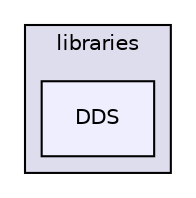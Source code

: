 digraph "sketchbook/libraries/DDS" {
  compound=true
  node [ fontsize="10", fontname="Helvetica"];
  edge [ labelfontsize="10", labelfontname="Helvetica"];
  subgraph clusterdir_1f230a50cb8328eed74ee6db218aa7d6 {
    graph [ bgcolor="#ddddee", pencolor="black", label="libraries" fontname="Helvetica", fontsize="10", URL="dir_1f230a50cb8328eed74ee6db218aa7d6.html"]
  dir_0189cd83bae714d8b09d4d04e9143680 [shape=box, label="DDS", style="filled", fillcolor="#eeeeff", pencolor="black", URL="dir_0189cd83bae714d8b09d4d04e9143680.html"];
  }
}
